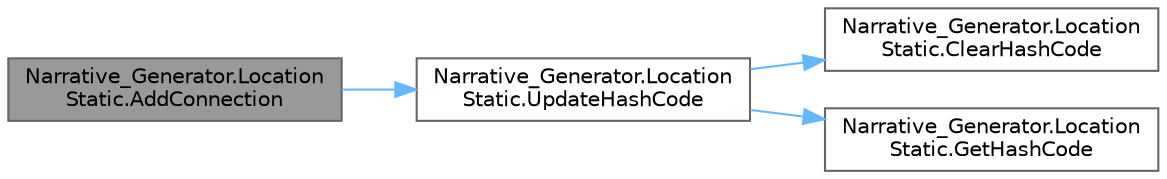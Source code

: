 digraph "Narrative_Generator.LocationStatic.AddConnection"
{
 // LATEX_PDF_SIZE
  bgcolor="transparent";
  edge [fontname=Helvetica,fontsize=10,labelfontname=Helvetica,labelfontsize=10];
  node [fontname=Helvetica,fontsize=10,shape=box,height=0.2,width=0.4];
  rankdir="LR";
  Node1 [label="Narrative_Generator.Location\lStatic.AddConnection",height=0.2,width=0.4,color="gray40", fillcolor="grey60", style="filled", fontcolor="black",tooltip="Adds a path (connection) between this location and the specified location."];
  Node1 -> Node2 [color="steelblue1",style="solid"];
  Node2 [label="Narrative_Generator.Location\lStatic.UpdateHashCode",height=0.2,width=0.4,color="grey40", fillcolor="white", style="filled",URL="$class_narrative___generator_1_1_location_static.html#a278b5216e43a1c69ba3730e8cdaad164",tooltip="Updates (refresh) the current hash code value."];
  Node2 -> Node3 [color="steelblue1",style="solid"];
  Node3 [label="Narrative_Generator.Location\lStatic.ClearHashCode",height=0.2,width=0.4,color="grey40", fillcolor="white", style="filled",URL="$class_narrative___generator_1_1_location_static.html#a7d9ed82d1e88a7362f28742b114f158f",tooltip="Clears the current hash code value."];
  Node2 -> Node4 [color="steelblue1",style="solid"];
  Node4 [label="Narrative_Generator.Location\lStatic.GetHashCode",height=0.2,width=0.4,color="grey40", fillcolor="white", style="filled",URL="$class_narrative___generator_1_1_location_static.html#afdf0469fcf16de27c9e6aec0cceac571",tooltip="Calculates and returns the hash code of this instance of the LocationStatic."];
}
